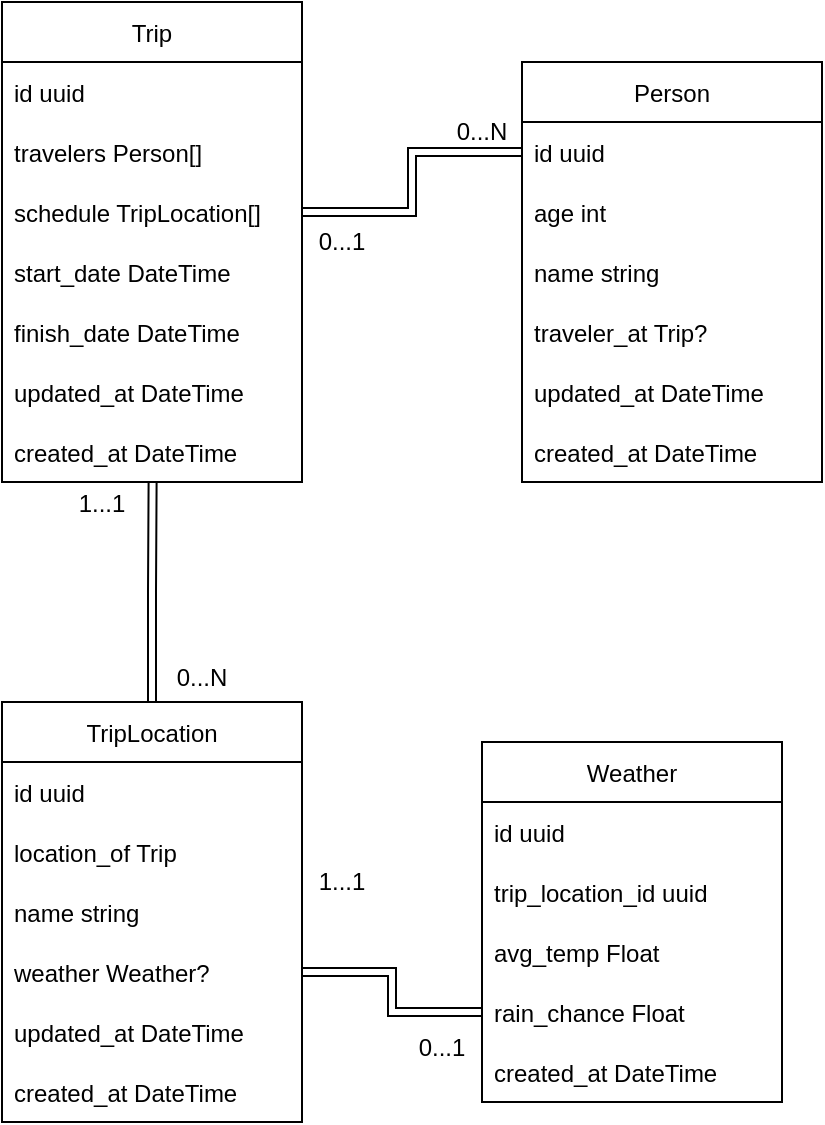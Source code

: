 <mxfile version="20.2.8" type="device"><diagram id="R2lEEEUBdFMjLlhIrx00" name="Page-1"><mxGraphModel dx="1422" dy="798" grid="1" gridSize="10" guides="1" tooltips="1" connect="1" arrows="1" fold="1" page="1" pageScale="1" pageWidth="850" pageHeight="1100" math="0" shadow="0" extFonts="Permanent Marker^https://fonts.googleapis.com/css?family=Permanent+Marker"><root><mxCell id="0"/><mxCell id="1" parent="0"/><mxCell id="s9md2Yk4POaDVAhW02Tl-1" value="Trip" style="swimlane;fontStyle=0;childLayout=stackLayout;horizontal=1;startSize=30;horizontalStack=0;resizeParent=1;resizeParentMax=0;resizeLast=0;collapsible=1;marginBottom=0;" parent="1" vertex="1"><mxGeometry x="350" y="300" width="150" height="240" as="geometry"><mxRectangle x="350" y="350" width="60" height="30" as="alternateBounds"/></mxGeometry></mxCell><mxCell id="s9md2Yk4POaDVAhW02Tl-2" value="id uuid" style="text;strokeColor=none;fillColor=none;align=left;verticalAlign=middle;spacingLeft=4;spacingRight=4;overflow=hidden;points=[[0,0.5],[1,0.5]];portConstraint=eastwest;rotatable=0;" parent="s9md2Yk4POaDVAhW02Tl-1" vertex="1"><mxGeometry y="30" width="150" height="30" as="geometry"/></mxCell><mxCell id="s9md2Yk4POaDVAhW02Tl-3" value="travelers Person[]" style="text;strokeColor=none;fillColor=none;align=left;verticalAlign=middle;spacingLeft=4;spacingRight=4;overflow=hidden;points=[[0,0.5],[1,0.5]];portConstraint=eastwest;rotatable=0;" parent="s9md2Yk4POaDVAhW02Tl-1" vertex="1"><mxGeometry y="60" width="150" height="30" as="geometry"/></mxCell><mxCell id="s9md2Yk4POaDVAhW02Tl-7" value="schedule TripLocation[]" style="text;strokeColor=none;fillColor=none;align=left;verticalAlign=middle;spacingLeft=4;spacingRight=4;overflow=hidden;points=[[0,0.5],[1,0.5]];portConstraint=eastwest;rotatable=0;" parent="s9md2Yk4POaDVAhW02Tl-1" vertex="1"><mxGeometry y="90" width="150" height="30" as="geometry"/></mxCell><mxCell id="s9md2Yk4POaDVAhW02Tl-8" value="start_date DateTime" style="text;strokeColor=none;fillColor=none;align=left;verticalAlign=middle;spacingLeft=4;spacingRight=4;overflow=hidden;points=[[0,0.5],[1,0.5]];portConstraint=eastwest;rotatable=0;" parent="s9md2Yk4POaDVAhW02Tl-1" vertex="1"><mxGeometry y="120" width="150" height="30" as="geometry"/></mxCell><mxCell id="s9md2Yk4POaDVAhW02Tl-9" value="finish_date DateTime" style="text;strokeColor=none;fillColor=none;align=left;verticalAlign=middle;spacingLeft=4;spacingRight=4;overflow=hidden;points=[[0,0.5],[1,0.5]];portConstraint=eastwest;rotatable=0;" parent="s9md2Yk4POaDVAhW02Tl-1" vertex="1"><mxGeometry y="150" width="150" height="30" as="geometry"/></mxCell><mxCell id="s9md2Yk4POaDVAhW02Tl-10" value="updated_at DateTime" style="text;strokeColor=none;fillColor=none;align=left;verticalAlign=middle;spacingLeft=4;spacingRight=4;overflow=hidden;points=[[0,0.5],[1,0.5]];portConstraint=eastwest;rotatable=0;" parent="s9md2Yk4POaDVAhW02Tl-1" vertex="1"><mxGeometry y="180" width="150" height="30" as="geometry"/></mxCell><mxCell id="s9md2Yk4POaDVAhW02Tl-4" value="created_at DateTime" style="text;strokeColor=none;fillColor=none;align=left;verticalAlign=middle;spacingLeft=4;spacingRight=4;overflow=hidden;points=[[0,0.5],[1,0.5]];portConstraint=eastwest;rotatable=0;" parent="s9md2Yk4POaDVAhW02Tl-1" vertex="1"><mxGeometry y="210" width="150" height="30" as="geometry"/></mxCell><mxCell id="s9md2Yk4POaDVAhW02Tl-11" value="Person" style="swimlane;fontStyle=0;childLayout=stackLayout;horizontal=1;startSize=30;horizontalStack=0;resizeParent=1;resizeParentMax=0;resizeLast=0;collapsible=1;marginBottom=0;" parent="1" vertex="1"><mxGeometry x="610" y="330" width="150" height="210" as="geometry"><mxRectangle x="350" y="350" width="60" height="30" as="alternateBounds"/></mxGeometry></mxCell><mxCell id="s9md2Yk4POaDVAhW02Tl-12" value="id uuid" style="text;strokeColor=none;fillColor=none;align=left;verticalAlign=middle;spacingLeft=4;spacingRight=4;overflow=hidden;points=[[0,0.5],[1,0.5]];portConstraint=eastwest;rotatable=0;" parent="s9md2Yk4POaDVAhW02Tl-11" vertex="1"><mxGeometry y="30" width="150" height="30" as="geometry"/></mxCell><mxCell id="s9md2Yk4POaDVAhW02Tl-13" value="age int" style="text;strokeColor=none;fillColor=none;align=left;verticalAlign=middle;spacingLeft=4;spacingRight=4;overflow=hidden;points=[[0,0.5],[1,0.5]];portConstraint=eastwest;rotatable=0;" parent="s9md2Yk4POaDVAhW02Tl-11" vertex="1"><mxGeometry y="60" width="150" height="30" as="geometry"/></mxCell><mxCell id="s9md2Yk4POaDVAhW02Tl-14" value="name string" style="text;strokeColor=none;fillColor=none;align=left;verticalAlign=middle;spacingLeft=4;spacingRight=4;overflow=hidden;points=[[0,0.5],[1,0.5]];portConstraint=eastwest;rotatable=0;" parent="s9md2Yk4POaDVAhW02Tl-11" vertex="1"><mxGeometry y="90" width="150" height="30" as="geometry"/></mxCell><mxCell id="FJV0joUYBAb7berAI4FK-2" value="traveler_at Trip?" style="text;strokeColor=none;fillColor=none;align=left;verticalAlign=middle;spacingLeft=4;spacingRight=4;overflow=hidden;points=[[0,0.5],[1,0.5]];portConstraint=eastwest;rotatable=0;" vertex="1" parent="s9md2Yk4POaDVAhW02Tl-11"><mxGeometry y="120" width="150" height="30" as="geometry"/></mxCell><mxCell id="s9md2Yk4POaDVAhW02Tl-17" value="updated_at DateTime" style="text;strokeColor=none;fillColor=none;align=left;verticalAlign=middle;spacingLeft=4;spacingRight=4;overflow=hidden;points=[[0,0.5],[1,0.5]];portConstraint=eastwest;rotatable=0;" parent="s9md2Yk4POaDVAhW02Tl-11" vertex="1"><mxGeometry y="150" width="150" height="30" as="geometry"/></mxCell><mxCell id="s9md2Yk4POaDVAhW02Tl-18" value="created_at DateTime" style="text;strokeColor=none;fillColor=none;align=left;verticalAlign=middle;spacingLeft=4;spacingRight=4;overflow=hidden;points=[[0,0.5],[1,0.5]];portConstraint=eastwest;rotatable=0;" parent="s9md2Yk4POaDVAhW02Tl-11" vertex="1"><mxGeometry y="180" width="150" height="30" as="geometry"/></mxCell><mxCell id="FJV0joUYBAb7berAI4FK-5" value="0...N" style="text;html=1;strokeColor=none;fillColor=none;align=center;verticalAlign=middle;whiteSpace=wrap;rounded=0;" vertex="1" parent="1"><mxGeometry x="560" y="350" width="60" height="30" as="geometry"/></mxCell><mxCell id="FJV0joUYBAb7berAI4FK-6" value="0...1" style="text;html=1;strokeColor=none;fillColor=none;align=center;verticalAlign=middle;whiteSpace=wrap;rounded=0;" vertex="1" parent="1"><mxGeometry x="490" y="407.5" width="60" height="25" as="geometry"/></mxCell><mxCell id="FJV0joUYBAb7berAI4FK-18" style="edgeStyle=orthogonalEdgeStyle;rounded=0;orthogonalLoop=1;jettySize=auto;html=1;exitX=0.5;exitY=0;exitDx=0;exitDy=0;entryX=0.502;entryY=1;entryDx=0;entryDy=0;entryPerimeter=0;strokeColor=default;shape=link;" edge="1" parent="1" source="FJV0joUYBAb7berAI4FK-7" target="s9md2Yk4POaDVAhW02Tl-4"><mxGeometry relative="1" as="geometry"/></mxCell><mxCell id="FJV0joUYBAb7berAI4FK-7" value="TripLocation" style="swimlane;fontStyle=0;childLayout=stackLayout;horizontal=1;startSize=30;horizontalStack=0;resizeParent=1;resizeParentMax=0;resizeLast=0;collapsible=1;marginBottom=0;" vertex="1" parent="1"><mxGeometry x="350" y="650" width="150" height="210" as="geometry"><mxRectangle x="350" y="350" width="60" height="30" as="alternateBounds"/></mxGeometry></mxCell><mxCell id="FJV0joUYBAb7berAI4FK-8" value="id uuid" style="text;strokeColor=none;fillColor=none;align=left;verticalAlign=middle;spacingLeft=4;spacingRight=4;overflow=hidden;points=[[0,0.5],[1,0.5]];portConstraint=eastwest;rotatable=0;" vertex="1" parent="FJV0joUYBAb7berAI4FK-7"><mxGeometry y="30" width="150" height="30" as="geometry"/></mxCell><mxCell id="FJV0joUYBAb7berAI4FK-35" value="location_of Trip" style="text;strokeColor=none;fillColor=none;align=left;verticalAlign=middle;spacingLeft=4;spacingRight=4;overflow=hidden;points=[[0,0.5],[1,0.5]];portConstraint=eastwest;rotatable=0;" vertex="1" parent="FJV0joUYBAb7berAI4FK-7"><mxGeometry y="60" width="150" height="30" as="geometry"/></mxCell><mxCell id="FJV0joUYBAb7berAI4FK-9" value="name string" style="text;strokeColor=none;fillColor=none;align=left;verticalAlign=middle;spacingLeft=4;spacingRight=4;overflow=hidden;points=[[0,0.5],[1,0.5]];portConstraint=eastwest;rotatable=0;" vertex="1" parent="FJV0joUYBAb7berAI4FK-7"><mxGeometry y="90" width="150" height="30" as="geometry"/></mxCell><mxCell id="FJV0joUYBAb7berAI4FK-10" value="weather Weather?" style="text;strokeColor=none;fillColor=none;align=left;verticalAlign=middle;spacingLeft=4;spacingRight=4;overflow=hidden;points=[[0,0.5],[1,0.5]];portConstraint=eastwest;rotatable=0;" vertex="1" parent="FJV0joUYBAb7berAI4FK-7"><mxGeometry y="120" width="150" height="30" as="geometry"/></mxCell><mxCell id="FJV0joUYBAb7berAI4FK-12" value="updated_at DateTime" style="text;strokeColor=none;fillColor=none;align=left;verticalAlign=middle;spacingLeft=4;spacingRight=4;overflow=hidden;points=[[0,0.5],[1,0.5]];portConstraint=eastwest;rotatable=0;" vertex="1" parent="FJV0joUYBAb7berAI4FK-7"><mxGeometry y="150" width="150" height="30" as="geometry"/></mxCell><mxCell id="FJV0joUYBAb7berAI4FK-13" value="created_at DateTime" style="text;strokeColor=none;fillColor=none;align=left;verticalAlign=middle;spacingLeft=4;spacingRight=4;overflow=hidden;points=[[0,0.5],[1,0.5]];portConstraint=eastwest;rotatable=0;" vertex="1" parent="FJV0joUYBAb7berAI4FK-7"><mxGeometry y="180" width="150" height="30" as="geometry"/></mxCell><mxCell id="FJV0joUYBAb7berAI4FK-19" style="edgeStyle=orthogonalEdgeStyle;shape=link;rounded=0;orthogonalLoop=1;jettySize=auto;html=1;exitX=1;exitY=0.5;exitDx=0;exitDy=0;entryX=0;entryY=0.5;entryDx=0;entryDy=0;strokeColor=default;" edge="1" parent="1" source="s9md2Yk4POaDVAhW02Tl-7" target="s9md2Yk4POaDVAhW02Tl-12"><mxGeometry relative="1" as="geometry"/></mxCell><mxCell id="FJV0joUYBAb7berAI4FK-20" value="0...N" style="text;html=1;strokeColor=none;fillColor=none;align=center;verticalAlign=middle;whiteSpace=wrap;rounded=0;" vertex="1" parent="1"><mxGeometry x="420" y="625" width="60" height="25" as="geometry"/></mxCell><mxCell id="FJV0joUYBAb7berAI4FK-21" value="1...1" style="text;html=1;strokeColor=none;fillColor=none;align=center;verticalAlign=middle;whiteSpace=wrap;rounded=0;" vertex="1" parent="1"><mxGeometry x="370" y="538" width="60" height="25" as="geometry"/></mxCell><mxCell id="FJV0joUYBAb7berAI4FK-22" value="Weather" style="swimlane;fontStyle=0;childLayout=stackLayout;horizontal=1;startSize=30;horizontalStack=0;resizeParent=1;resizeParentMax=0;resizeLast=0;collapsible=1;marginBottom=0;" vertex="1" parent="1"><mxGeometry x="590" y="670" width="150" height="180" as="geometry"><mxRectangle x="350" y="350" width="60" height="30" as="alternateBounds"/></mxGeometry></mxCell><mxCell id="FJV0joUYBAb7berAI4FK-23" value="id uuid" style="text;strokeColor=none;fillColor=none;align=left;verticalAlign=middle;spacingLeft=4;spacingRight=4;overflow=hidden;points=[[0,0.5],[1,0.5]];portConstraint=eastwest;rotatable=0;" vertex="1" parent="FJV0joUYBAb7berAI4FK-22"><mxGeometry y="30" width="150" height="30" as="geometry"/></mxCell><mxCell id="FJV0joUYBAb7berAI4FK-32" value="trip_location_id uuid" style="text;strokeColor=none;fillColor=none;align=left;verticalAlign=middle;spacingLeft=4;spacingRight=4;overflow=hidden;points=[[0,0.5],[1,0.5]];portConstraint=eastwest;rotatable=0;" vertex="1" parent="FJV0joUYBAb7berAI4FK-22"><mxGeometry y="60" width="150" height="30" as="geometry"/></mxCell><mxCell id="FJV0joUYBAb7berAI4FK-24" value="avg_temp Float" style="text;strokeColor=none;fillColor=none;align=left;verticalAlign=middle;spacingLeft=4;spacingRight=4;overflow=hidden;points=[[0,0.5],[1,0.5]];portConstraint=eastwest;rotatable=0;" vertex="1" parent="FJV0joUYBAb7berAI4FK-22"><mxGeometry y="90" width="150" height="30" as="geometry"/></mxCell><mxCell id="FJV0joUYBAb7berAI4FK-25" value="rain_chance Float" style="text;strokeColor=none;fillColor=none;align=left;verticalAlign=middle;spacingLeft=4;spacingRight=4;overflow=hidden;points=[[0,0.5],[1,0.5]];portConstraint=eastwest;rotatable=0;" vertex="1" parent="FJV0joUYBAb7berAI4FK-22"><mxGeometry y="120" width="150" height="30" as="geometry"/></mxCell><mxCell id="FJV0joUYBAb7berAI4FK-28" value="created_at DateTime" style="text;strokeColor=none;fillColor=none;align=left;verticalAlign=middle;spacingLeft=4;spacingRight=4;overflow=hidden;points=[[0,0.5],[1,0.5]];portConstraint=eastwest;rotatable=0;" vertex="1" parent="FJV0joUYBAb7berAI4FK-22"><mxGeometry y="150" width="150" height="30" as="geometry"/></mxCell><mxCell id="FJV0joUYBAb7berAI4FK-30" style="edgeStyle=orthogonalEdgeStyle;shape=link;rounded=0;orthogonalLoop=1;jettySize=auto;html=1;exitX=0;exitY=0.5;exitDx=0;exitDy=0;entryX=1;entryY=0.5;entryDx=0;entryDy=0;strokeColor=default;" edge="1" parent="1" source="FJV0joUYBAb7berAI4FK-25" target="FJV0joUYBAb7berAI4FK-10"><mxGeometry relative="1" as="geometry"/></mxCell><mxCell id="FJV0joUYBAb7berAI4FK-31" value="0...1" style="text;html=1;strokeColor=none;fillColor=none;align=center;verticalAlign=middle;whiteSpace=wrap;rounded=0;" vertex="1" parent="1"><mxGeometry x="540" y="810" width="60" height="25" as="geometry"/></mxCell><mxCell id="FJV0joUYBAb7berAI4FK-33" value="1...1" style="text;html=1;strokeColor=none;fillColor=none;align=center;verticalAlign=middle;whiteSpace=wrap;rounded=0;" vertex="1" parent="1"><mxGeometry x="490" y="727.5" width="60" height="25" as="geometry"/></mxCell></root></mxGraphModel></diagram></mxfile>